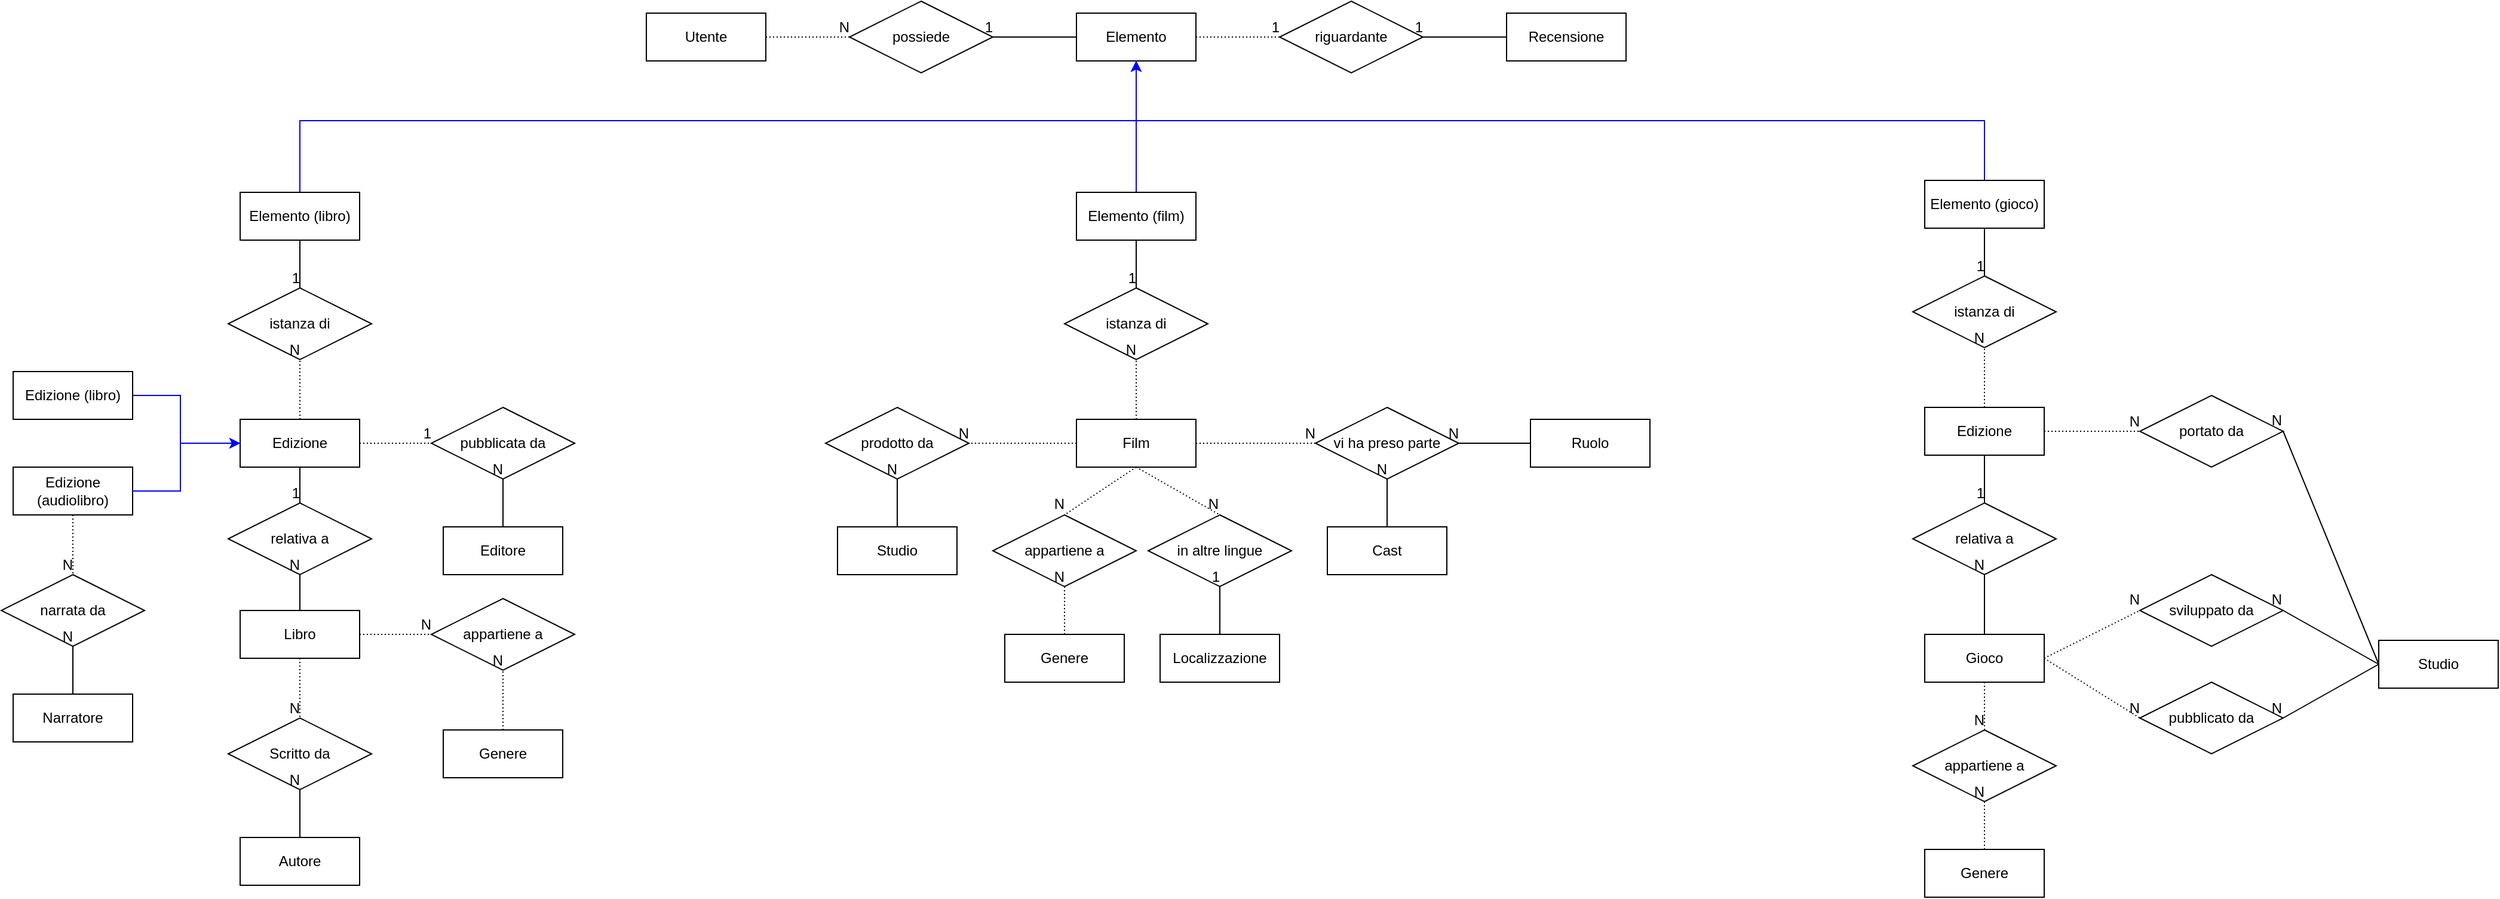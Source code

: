<mxfile version="12.9.3" type="github">
  <diagram id="FoXHVSJyHW5h0L9yU_9n" name="Page-1">
    <mxGraphModel dx="2012" dy="659" grid="1" gridSize="10" guides="1" tooltips="1" connect="1" arrows="1" fold="1" page="1" pageScale="1" pageWidth="827" pageHeight="1169" math="0" shadow="0">
      <root>
        <mxCell id="0" />
        <mxCell id="1" parent="0" />
        <mxCell id="wSKS0dLSjuZj5_SLKuEP-1" value="Utente" style="whiteSpace=wrap;html=1;align=center;" parent="1" vertex="1">
          <mxGeometry x="40" y="50" width="100" height="40" as="geometry" />
        </mxCell>
        <mxCell id="wSKS0dLSjuZj5_SLKuEP-2" value="possiede" style="shape=rhombus;perimeter=rhombusPerimeter;whiteSpace=wrap;html=1;align=center;" parent="1" vertex="1">
          <mxGeometry x="210" y="40" width="120" height="60" as="geometry" />
        </mxCell>
        <mxCell id="wSKS0dLSjuZj5_SLKuEP-3" value="Elemento" style="whiteSpace=wrap;html=1;align=center;" parent="1" vertex="1">
          <mxGeometry x="400" y="50" width="100" height="40" as="geometry" />
        </mxCell>
        <mxCell id="wSKS0dLSjuZj5_SLKuEP-4" style="edgeStyle=orthogonalEdgeStyle;rounded=0;orthogonalLoop=1;jettySize=auto;html=1;exitX=0.5;exitY=0;exitDx=0;exitDy=0;entryX=0.5;entryY=1;entryDx=0;entryDy=0;strokeColor=#0000FF;" parent="1" source="wSKS0dLSjuZj5_SLKuEP-5" target="wSKS0dLSjuZj5_SLKuEP-3" edge="1">
          <mxGeometry relative="1" as="geometry">
            <Array as="points">
              <mxPoint x="-250" y="140" />
              <mxPoint x="450" y="140" />
            </Array>
          </mxGeometry>
        </mxCell>
        <mxCell id="wSKS0dLSjuZj5_SLKuEP-5" value="Elemento (libro)" style="whiteSpace=wrap;html=1;align=center;" parent="1" vertex="1">
          <mxGeometry x="-300" y="200" width="100" height="40" as="geometry" />
        </mxCell>
        <mxCell id="wSKS0dLSjuZj5_SLKuEP-6" style="edgeStyle=orthogonalEdgeStyle;rounded=0;orthogonalLoop=1;jettySize=auto;html=1;exitX=0.5;exitY=0;exitDx=0;exitDy=0;entryX=0.5;entryY=1;entryDx=0;entryDy=0;strokeColor=#0000FF;" parent="1" source="wSKS0dLSjuZj5_SLKuEP-7" target="wSKS0dLSjuZj5_SLKuEP-3" edge="1">
          <mxGeometry relative="1" as="geometry" />
        </mxCell>
        <mxCell id="wSKS0dLSjuZj5_SLKuEP-7" value="Elemento (film)" style="whiteSpace=wrap;html=1;align=center;" parent="1" vertex="1">
          <mxGeometry x="400" y="200" width="100" height="40" as="geometry" />
        </mxCell>
        <mxCell id="wSKS0dLSjuZj5_SLKuEP-8" style="edgeStyle=orthogonalEdgeStyle;rounded=0;orthogonalLoop=1;jettySize=auto;html=1;entryX=0.5;entryY=1;entryDx=0;entryDy=0;strokeColor=#0000FF;" parent="1" source="wSKS0dLSjuZj5_SLKuEP-9" target="wSKS0dLSjuZj5_SLKuEP-3" edge="1">
          <mxGeometry relative="1" as="geometry">
            <mxPoint x="550" y="100" as="targetPoint" />
            <Array as="points">
              <mxPoint x="1160" y="140" />
              <mxPoint x="450" y="140" />
            </Array>
          </mxGeometry>
        </mxCell>
        <mxCell id="wSKS0dLSjuZj5_SLKuEP-9" value="Elemento (gioco)" style="whiteSpace=wrap;html=1;align=center;" parent="1" vertex="1">
          <mxGeometry x="1110" y="190" width="100" height="40" as="geometry" />
        </mxCell>
        <mxCell id="wSKS0dLSjuZj5_SLKuEP-10" value="" style="endArrow=none;html=1;rounded=0;dashed=1;dashPattern=1 2;entryX=0;entryY=0.5;entryDx=0;entryDy=0;exitX=1;exitY=0.5;exitDx=0;exitDy=0;" parent="1" source="wSKS0dLSjuZj5_SLKuEP-1" target="wSKS0dLSjuZj5_SLKuEP-2" edge="1">
          <mxGeometry relative="1" as="geometry">
            <mxPoint x="100" y="170" as="sourcePoint" />
            <mxPoint x="260" y="170" as="targetPoint" />
          </mxGeometry>
        </mxCell>
        <mxCell id="wSKS0dLSjuZj5_SLKuEP-11" value="N" style="resizable=0;html=1;align=right;verticalAlign=bottom;" parent="wSKS0dLSjuZj5_SLKuEP-10" connectable="0" vertex="1">
          <mxGeometry x="1" relative="1" as="geometry" />
        </mxCell>
        <mxCell id="wSKS0dLSjuZj5_SLKuEP-12" value="" style="endArrow=none;html=1;rounded=0;entryX=1;entryY=0.5;entryDx=0;entryDy=0;exitX=0;exitY=0.5;exitDx=0;exitDy=0;" parent="1" source="wSKS0dLSjuZj5_SLKuEP-3" target="wSKS0dLSjuZj5_SLKuEP-2" edge="1">
          <mxGeometry relative="1" as="geometry">
            <mxPoint x="160" y="320" as="sourcePoint" />
            <mxPoint x="320" y="320" as="targetPoint" />
          </mxGeometry>
        </mxCell>
        <mxCell id="wSKS0dLSjuZj5_SLKuEP-13" value="1" style="resizable=0;html=1;align=right;verticalAlign=bottom;" parent="wSKS0dLSjuZj5_SLKuEP-12" connectable="0" vertex="1">
          <mxGeometry x="1" relative="1" as="geometry" />
        </mxCell>
        <mxCell id="wSKS0dLSjuZj5_SLKuEP-14" value="riguardante" style="shape=rhombus;perimeter=rhombusPerimeter;whiteSpace=wrap;html=1;align=center;" parent="1" vertex="1">
          <mxGeometry x="570" y="40" width="120" height="60" as="geometry" />
        </mxCell>
        <mxCell id="wSKS0dLSjuZj5_SLKuEP-15" value="Recensione" style="whiteSpace=wrap;html=1;align=center;" parent="1" vertex="1">
          <mxGeometry x="760" y="50" width="100" height="40" as="geometry" />
        </mxCell>
        <mxCell id="wSKS0dLSjuZj5_SLKuEP-16" value="" style="endArrow=none;html=1;rounded=0;dashed=1;dashPattern=1 2;strokeColor=#000000;entryX=0;entryY=0.5;entryDx=0;entryDy=0;exitX=1;exitY=0.5;exitDx=0;exitDy=0;" parent="1" source="wSKS0dLSjuZj5_SLKuEP-3" target="wSKS0dLSjuZj5_SLKuEP-14" edge="1">
          <mxGeometry relative="1" as="geometry">
            <mxPoint x="350" y="300" as="sourcePoint" />
            <mxPoint x="510" y="300" as="targetPoint" />
          </mxGeometry>
        </mxCell>
        <mxCell id="wSKS0dLSjuZj5_SLKuEP-17" value="1" style="resizable=0;html=1;align=right;verticalAlign=bottom;" parent="wSKS0dLSjuZj5_SLKuEP-16" connectable="0" vertex="1">
          <mxGeometry x="1" relative="1" as="geometry" />
        </mxCell>
        <mxCell id="wSKS0dLSjuZj5_SLKuEP-18" value="" style="endArrow=none;html=1;rounded=0;strokeColor=#000000;entryX=1;entryY=0.5;entryDx=0;entryDy=0;exitX=0;exitY=0.5;exitDx=0;exitDy=0;" parent="1" source="wSKS0dLSjuZj5_SLKuEP-15" target="wSKS0dLSjuZj5_SLKuEP-14" edge="1">
          <mxGeometry relative="1" as="geometry">
            <mxPoint x="350" y="300" as="sourcePoint" />
            <mxPoint x="510" y="300" as="targetPoint" />
          </mxGeometry>
        </mxCell>
        <mxCell id="wSKS0dLSjuZj5_SLKuEP-19" value="1" style="resizable=0;html=1;align=right;verticalAlign=bottom;" parent="wSKS0dLSjuZj5_SLKuEP-18" connectable="0" vertex="1">
          <mxGeometry x="1" relative="1" as="geometry" />
        </mxCell>
        <mxCell id="wSKS0dLSjuZj5_SLKuEP-20" value="Edizione" style="whiteSpace=wrap;html=1;align=center;" parent="1" vertex="1">
          <mxGeometry x="-300" y="390" width="100" height="40" as="geometry" />
        </mxCell>
        <mxCell id="wSKS0dLSjuZj5_SLKuEP-21" value="istanza di" style="shape=rhombus;perimeter=rhombusPerimeter;whiteSpace=wrap;html=1;align=center;" parent="1" vertex="1">
          <mxGeometry x="-310" y="280" width="120" height="60" as="geometry" />
        </mxCell>
        <mxCell id="wSKS0dLSjuZj5_SLKuEP-30" style="edgeStyle=orthogonalEdgeStyle;rounded=0;orthogonalLoop=1;jettySize=auto;html=1;entryX=0;entryY=0.5;entryDx=0;entryDy=0;strokeColor=#0000FF;" parent="1" source="wSKS0dLSjuZj5_SLKuEP-22" target="wSKS0dLSjuZj5_SLKuEP-20" edge="1">
          <mxGeometry relative="1" as="geometry">
            <Array as="points">
              <mxPoint x="-350" y="370" />
              <mxPoint x="-350" y="410" />
            </Array>
          </mxGeometry>
        </mxCell>
        <mxCell id="wSKS0dLSjuZj5_SLKuEP-22" value="Edizione (libro)" style="whiteSpace=wrap;html=1;align=center;" parent="1" vertex="1">
          <mxGeometry x="-490" y="350" width="100" height="40" as="geometry" />
        </mxCell>
        <mxCell id="wSKS0dLSjuZj5_SLKuEP-23" value="Edizione (audiolibro)" style="whiteSpace=wrap;html=1;align=center;" parent="1" vertex="1">
          <mxGeometry x="-490" y="430" width="100" height="40" as="geometry" />
        </mxCell>
        <mxCell id="wSKS0dLSjuZj5_SLKuEP-25" value="" style="endArrow=none;html=1;rounded=0;exitX=0.5;exitY=1;exitDx=0;exitDy=0;entryX=0.5;entryY=0;entryDx=0;entryDy=0;" parent="1" source="wSKS0dLSjuZj5_SLKuEP-5" target="wSKS0dLSjuZj5_SLKuEP-21" edge="1">
          <mxGeometry relative="1" as="geometry">
            <mxPoint x="20" y="370" as="sourcePoint" />
            <mxPoint x="180" y="370" as="targetPoint" />
          </mxGeometry>
        </mxCell>
        <mxCell id="wSKS0dLSjuZj5_SLKuEP-26" value="1" style="resizable=0;html=1;align=right;verticalAlign=bottom;" parent="wSKS0dLSjuZj5_SLKuEP-25" connectable="0" vertex="1">
          <mxGeometry x="1" relative="1" as="geometry" />
        </mxCell>
        <mxCell id="wSKS0dLSjuZj5_SLKuEP-27" value="" style="endArrow=none;html=1;rounded=0;dashed=1;dashPattern=1 2;entryX=0.5;entryY=1;entryDx=0;entryDy=0;exitX=0.5;exitY=0;exitDx=0;exitDy=0;" parent="1" source="wSKS0dLSjuZj5_SLKuEP-20" target="wSKS0dLSjuZj5_SLKuEP-21" edge="1">
          <mxGeometry relative="1" as="geometry">
            <mxPoint x="-250" y="380" as="sourcePoint" />
            <mxPoint x="-80" y="370" as="targetPoint" />
          </mxGeometry>
        </mxCell>
        <mxCell id="wSKS0dLSjuZj5_SLKuEP-28" value="N" style="resizable=0;html=1;align=right;verticalAlign=bottom;" parent="wSKS0dLSjuZj5_SLKuEP-27" connectable="0" vertex="1">
          <mxGeometry x="1" relative="1" as="geometry" />
        </mxCell>
        <mxCell id="wSKS0dLSjuZj5_SLKuEP-34" style="edgeStyle=orthogonalEdgeStyle;rounded=0;orthogonalLoop=1;jettySize=auto;html=1;entryX=0;entryY=0.5;entryDx=0;entryDy=0;exitX=1;exitY=0.5;exitDx=0;exitDy=0;strokeColor=#0000FF;" parent="1" source="wSKS0dLSjuZj5_SLKuEP-23" target="wSKS0dLSjuZj5_SLKuEP-20" edge="1">
          <mxGeometry relative="1" as="geometry">
            <mxPoint x="-140" y="490" as="sourcePoint" />
            <mxPoint x="-90" y="380" as="targetPoint" />
            <Array as="points">
              <mxPoint x="-350" y="450" />
              <mxPoint x="-350" y="410" />
            </Array>
          </mxGeometry>
        </mxCell>
        <mxCell id="wSKS0dLSjuZj5_SLKuEP-36" value="Libro" style="whiteSpace=wrap;html=1;align=center;" parent="1" vertex="1">
          <mxGeometry x="-300" y="550" width="100" height="40" as="geometry" />
        </mxCell>
        <mxCell id="wSKS0dLSjuZj5_SLKuEP-37" value="relativa a" style="shape=rhombus;perimeter=rhombusPerimeter;whiteSpace=wrap;html=1;align=center;" parent="1" vertex="1">
          <mxGeometry x="-310" y="460" width="120" height="60" as="geometry" />
        </mxCell>
        <mxCell id="wSKS0dLSjuZj5_SLKuEP-38" value="" style="endArrow=none;html=1;rounded=0;strokeColor=#000000;entryX=0.5;entryY=1;entryDx=0;entryDy=0;exitX=0.5;exitY=0;exitDx=0;exitDy=0;" parent="1" source="wSKS0dLSjuZj5_SLKuEP-36" target="wSKS0dLSjuZj5_SLKuEP-37" edge="1">
          <mxGeometry relative="1" as="geometry">
            <mxPoint x="-210" y="380" as="sourcePoint" />
            <mxPoint x="-50" y="380" as="targetPoint" />
          </mxGeometry>
        </mxCell>
        <mxCell id="wSKS0dLSjuZj5_SLKuEP-39" value="N" style="resizable=0;html=1;align=right;verticalAlign=bottom;" parent="wSKS0dLSjuZj5_SLKuEP-38" connectable="0" vertex="1">
          <mxGeometry x="1" relative="1" as="geometry" />
        </mxCell>
        <mxCell id="wSKS0dLSjuZj5_SLKuEP-40" value="" style="endArrow=none;html=1;rounded=0;strokeColor=#000000;entryX=0.5;entryY=0;entryDx=0;entryDy=0;exitX=0.5;exitY=1;exitDx=0;exitDy=0;" parent="1" source="wSKS0dLSjuZj5_SLKuEP-20" target="wSKS0dLSjuZj5_SLKuEP-37" edge="1">
          <mxGeometry relative="1" as="geometry">
            <mxPoint x="-210" y="380" as="sourcePoint" />
            <mxPoint x="-50" y="380" as="targetPoint" />
          </mxGeometry>
        </mxCell>
        <mxCell id="wSKS0dLSjuZj5_SLKuEP-41" value="1" style="resizable=0;html=1;align=right;verticalAlign=bottom;" parent="wSKS0dLSjuZj5_SLKuEP-40" connectable="0" vertex="1">
          <mxGeometry x="1" relative="1" as="geometry">
            <mxPoint x="0.03" as="offset" />
          </mxGeometry>
        </mxCell>
        <mxCell id="wSKS0dLSjuZj5_SLKuEP-42" value="Autore" style="whiteSpace=wrap;html=1;align=center;" parent="1" vertex="1">
          <mxGeometry x="-300" y="740" width="100" height="40" as="geometry" />
        </mxCell>
        <mxCell id="wSKS0dLSjuZj5_SLKuEP-43" value="Scritto da" style="shape=rhombus;perimeter=rhombusPerimeter;whiteSpace=wrap;html=1;align=center;" parent="1" vertex="1">
          <mxGeometry x="-310" y="640" width="120" height="60" as="geometry" />
        </mxCell>
        <mxCell id="wSKS0dLSjuZj5_SLKuEP-50" value="" style="endArrow=none;html=1;rounded=0;strokeColor=#000000;entryX=0.5;entryY=1;entryDx=0;entryDy=0;exitX=0.5;exitY=0;exitDx=0;exitDy=0;" parent="1" source="wSKS0dLSjuZj5_SLKuEP-42" target="wSKS0dLSjuZj5_SLKuEP-43" edge="1">
          <mxGeometry relative="1" as="geometry">
            <mxPoint x="-610" y="570" as="sourcePoint" />
            <mxPoint x="-400" y="710" as="targetPoint" />
          </mxGeometry>
        </mxCell>
        <mxCell id="wSKS0dLSjuZj5_SLKuEP-51" value="N" style="resizable=0;html=1;align=right;verticalAlign=bottom;" parent="wSKS0dLSjuZj5_SLKuEP-50" connectable="0" vertex="1">
          <mxGeometry x="1" relative="1" as="geometry" />
        </mxCell>
        <mxCell id="wSKS0dLSjuZj5_SLKuEP-52" value="pubblicata da" style="shape=rhombus;perimeter=rhombusPerimeter;whiteSpace=wrap;html=1;align=center;" parent="1" vertex="1">
          <mxGeometry x="-140" y="380" width="120" height="60" as="geometry" />
        </mxCell>
        <mxCell id="wSKS0dLSjuZj5_SLKuEP-53" value="Editore" style="whiteSpace=wrap;html=1;align=center;" parent="1" vertex="1">
          <mxGeometry x="-130" y="480" width="100" height="40" as="geometry" />
        </mxCell>
        <mxCell id="wSKS0dLSjuZj5_SLKuEP-56" value="" style="endArrow=none;html=1;rounded=0;strokeColor=#000000;entryX=0.5;entryY=1;entryDx=0;entryDy=0;exitX=0.5;exitY=0;exitDx=0;exitDy=0;" parent="1" source="wSKS0dLSjuZj5_SLKuEP-53" target="wSKS0dLSjuZj5_SLKuEP-52" edge="1">
          <mxGeometry relative="1" as="geometry">
            <mxPoint x="-220" y="470" as="sourcePoint" />
            <mxPoint x="-60" y="470" as="targetPoint" />
          </mxGeometry>
        </mxCell>
        <mxCell id="wSKS0dLSjuZj5_SLKuEP-57" value="N" style="resizable=0;html=1;align=right;verticalAlign=bottom;" parent="wSKS0dLSjuZj5_SLKuEP-56" connectable="0" vertex="1">
          <mxGeometry x="1" relative="1" as="geometry" />
        </mxCell>
        <mxCell id="wSKS0dLSjuZj5_SLKuEP-61" value="narrata da" style="shape=rhombus;perimeter=rhombusPerimeter;whiteSpace=wrap;html=1;align=center;strokeColor=#000000;" parent="1" vertex="1">
          <mxGeometry x="-500" y="520" width="120" height="60" as="geometry" />
        </mxCell>
        <mxCell id="wSKS0dLSjuZj5_SLKuEP-62" value="Narratore" style="whiteSpace=wrap;html=1;align=center;strokeColor=#000000;" parent="1" vertex="1">
          <mxGeometry x="-490" y="620" width="100" height="40" as="geometry" />
        </mxCell>
        <mxCell id="wSKS0dLSjuZj5_SLKuEP-65" value="" style="endArrow=none;html=1;rounded=0;strokeColor=#000000;entryX=0.5;entryY=1;entryDx=0;entryDy=0;exitX=0.5;exitY=0;exitDx=0;exitDy=0;" parent="1" source="wSKS0dLSjuZj5_SLKuEP-62" target="wSKS0dLSjuZj5_SLKuEP-61" edge="1">
          <mxGeometry relative="1" as="geometry">
            <mxPoint x="-140" y="440" as="sourcePoint" />
            <mxPoint x="20" y="440" as="targetPoint" />
          </mxGeometry>
        </mxCell>
        <mxCell id="wSKS0dLSjuZj5_SLKuEP-66" value="N" style="resizable=0;html=1;align=right;verticalAlign=bottom;" parent="wSKS0dLSjuZj5_SLKuEP-65" connectable="0" vertex="1">
          <mxGeometry x="1" relative="1" as="geometry" />
        </mxCell>
        <mxCell id="9WjfIcomwn0SEq8MoQgZ-2" value="Edizione" style="whiteSpace=wrap;html=1;align=center;" parent="1" vertex="1">
          <mxGeometry x="1110" y="380" width="100" height="40" as="geometry" />
        </mxCell>
        <mxCell id="9WjfIcomwn0SEq8MoQgZ-3" value="Genere" style="whiteSpace=wrap;html=1;align=center;" parent="1" vertex="1">
          <mxGeometry x="1110" y="750" width="100" height="40" as="geometry" />
        </mxCell>
        <mxCell id="9WjfIcomwn0SEq8MoQgZ-8" value="pubblicato da" style="shape=rhombus;perimeter=rhombusPerimeter;whiteSpace=wrap;html=1;align=center;" parent="1" vertex="1">
          <mxGeometry x="1290" y="610" width="120" height="60" as="geometry" />
        </mxCell>
        <mxCell id="9WjfIcomwn0SEq8MoQgZ-9" value="appartiene a" style="shape=rhombus;perimeter=rhombusPerimeter;whiteSpace=wrap;html=1;align=center;" parent="1" vertex="1">
          <mxGeometry x="1100" y="650" width="120" height="60" as="geometry" />
        </mxCell>
        <mxCell id="9WjfIcomwn0SEq8MoQgZ-10" value="&lt;div&gt;sviluppato da&lt;/div&gt;" style="shape=rhombus;perimeter=rhombusPerimeter;whiteSpace=wrap;html=1;align=center;" parent="1" vertex="1">
          <mxGeometry x="1290" y="520" width="120" height="60" as="geometry" />
        </mxCell>
        <mxCell id="9WjfIcomwn0SEq8MoQgZ-11" value="istanza di" style="shape=rhombus;perimeter=rhombusPerimeter;whiteSpace=wrap;html=1;align=center;" parent="1" vertex="1">
          <mxGeometry x="1100" y="270" width="120" height="60" as="geometry" />
        </mxCell>
        <mxCell id="9WjfIcomwn0SEq8MoQgZ-37" value="Localizzazione" style="whiteSpace=wrap;html=1;align=center;" parent="1" vertex="1">
          <mxGeometry x="470" y="570" width="100" height="40" as="geometry" />
        </mxCell>
        <mxCell id="9WjfIcomwn0SEq8MoQgZ-38" value="Studio" style="whiteSpace=wrap;html=1;align=center;" parent="1" vertex="1">
          <mxGeometry x="200" y="480" width="100" height="40" as="geometry" />
        </mxCell>
        <mxCell id="9WjfIcomwn0SEq8MoQgZ-39" value="Ruolo" style="whiteSpace=wrap;html=1;align=center;" parent="1" vertex="1">
          <mxGeometry x="780" y="390" width="100" height="40" as="geometry" />
        </mxCell>
        <mxCell id="9WjfIcomwn0SEq8MoQgZ-40" value="Cast" style="whiteSpace=wrap;html=1;align=center;" parent="1" vertex="1">
          <mxGeometry x="610" y="480" width="100" height="40" as="geometry" />
        </mxCell>
        <mxCell id="9WjfIcomwn0SEq8MoQgZ-41" value="Genere" style="whiteSpace=wrap;html=1;align=center;" parent="1" vertex="1">
          <mxGeometry x="340" y="570" width="100" height="40" as="geometry" />
        </mxCell>
        <mxCell id="9WjfIcomwn0SEq8MoQgZ-42" value="Film" style="whiteSpace=wrap;html=1;align=center;" parent="1" vertex="1">
          <mxGeometry x="400" y="390" width="100" height="40" as="geometry" />
        </mxCell>
        <mxCell id="9WjfIcomwn0SEq8MoQgZ-48" value="Gioco" style="whiteSpace=wrap;html=1;align=center;" parent="1" vertex="1">
          <mxGeometry x="1110" y="570" width="100" height="40" as="geometry" />
        </mxCell>
        <mxCell id="9WjfIcomwn0SEq8MoQgZ-49" value="relativa a" style="shape=rhombus;perimeter=rhombusPerimeter;whiteSpace=wrap;html=1;align=center;" parent="1" vertex="1">
          <mxGeometry x="1100" y="460" width="120" height="60" as="geometry" />
        </mxCell>
        <mxCell id="9WjfIcomwn0SEq8MoQgZ-74" value="appartiene a" style="shape=rhombus;perimeter=rhombusPerimeter;whiteSpace=wrap;html=1;align=center;" parent="1" vertex="1">
          <mxGeometry x="330" y="470" width="120" height="60" as="geometry" />
        </mxCell>
        <mxCell id="9WjfIcomwn0SEq8MoQgZ-75" value="prodotto da" style="shape=rhombus;perimeter=rhombusPerimeter;whiteSpace=wrap;html=1;align=center;" parent="1" vertex="1">
          <mxGeometry x="190" y="380" width="120" height="60" as="geometry" />
        </mxCell>
        <mxCell id="9WjfIcomwn0SEq8MoQgZ-76" value="istanza di" style="shape=rhombus;perimeter=rhombusPerimeter;whiteSpace=wrap;html=1;align=center;" parent="1" vertex="1">
          <mxGeometry x="390" y="280" width="120" height="60" as="geometry" />
        </mxCell>
        <mxCell id="3FT5CN3qB7AC9nDapubh-1" value="" style="endArrow=none;html=1;rounded=0;dashed=1;dashPattern=1 2;entryX=0.5;entryY=1;entryDx=0;entryDy=0;" parent="1" source="9WjfIcomwn0SEq8MoQgZ-42" target="9WjfIcomwn0SEq8MoQgZ-76" edge="1">
          <mxGeometry relative="1" as="geometry">
            <mxPoint x="390" y="290" as="sourcePoint" />
            <mxPoint x="550" y="290" as="targetPoint" />
          </mxGeometry>
        </mxCell>
        <mxCell id="3FT5CN3qB7AC9nDapubh-2" value="N" style="resizable=0;html=1;align=right;verticalAlign=bottom;" parent="3FT5CN3qB7AC9nDapubh-1" connectable="0" vertex="1">
          <mxGeometry x="1" relative="1" as="geometry" />
        </mxCell>
        <mxCell id="3FT5CN3qB7AC9nDapubh-4" value="" style="endArrow=none;html=1;rounded=0;entryX=0.5;entryY=0;entryDx=0;entryDy=0;exitX=0.5;exitY=1;exitDx=0;exitDy=0;" parent="1" source="wSKS0dLSjuZj5_SLKuEP-7" target="9WjfIcomwn0SEq8MoQgZ-76" edge="1">
          <mxGeometry relative="1" as="geometry">
            <mxPoint x="390" y="290" as="sourcePoint" />
            <mxPoint x="550" y="290" as="targetPoint" />
          </mxGeometry>
        </mxCell>
        <mxCell id="3FT5CN3qB7AC9nDapubh-5" value="1" style="resizable=0;html=1;align=right;verticalAlign=bottom;" parent="3FT5CN3qB7AC9nDapubh-4" connectable="0" vertex="1">
          <mxGeometry x="1" relative="1" as="geometry" />
        </mxCell>
        <mxCell id="3FT5CN3qB7AC9nDapubh-8" value="" style="endArrow=none;html=1;rounded=0;entryX=0.5;entryY=1;entryDx=0;entryDy=0;exitX=0.5;exitY=0;exitDx=0;exitDy=0;" parent="1" source="9WjfIcomwn0SEq8MoQgZ-38" target="9WjfIcomwn0SEq8MoQgZ-75" edge="1">
          <mxGeometry relative="1" as="geometry">
            <mxPoint x="380" y="390" as="sourcePoint" />
            <mxPoint x="540" y="390" as="targetPoint" />
          </mxGeometry>
        </mxCell>
        <mxCell id="3FT5CN3qB7AC9nDapubh-9" value="N" style="resizable=0;html=1;align=right;verticalAlign=bottom;" parent="3FT5CN3qB7AC9nDapubh-8" connectable="0" vertex="1">
          <mxGeometry x="1" relative="1" as="geometry" />
        </mxCell>
        <mxCell id="3FT5CN3qB7AC9nDapubh-14" value="" style="endArrow=none;html=1;rounded=0;dashed=1;dashPattern=1 2;entryX=0.5;entryY=0;entryDx=0;entryDy=0;exitX=0.5;exitY=1;exitDx=0;exitDy=0;" parent="1" source="9WjfIcomwn0SEq8MoQgZ-42" target="9WjfIcomwn0SEq8MoQgZ-74" edge="1">
          <mxGeometry relative="1" as="geometry">
            <mxPoint x="160" y="510" as="sourcePoint" />
            <mxPoint x="320" y="510" as="targetPoint" />
          </mxGeometry>
        </mxCell>
        <mxCell id="3FT5CN3qB7AC9nDapubh-15" value="N" style="resizable=0;html=1;align=right;verticalAlign=bottom;" parent="3FT5CN3qB7AC9nDapubh-14" connectable="0" vertex="1">
          <mxGeometry x="1" relative="1" as="geometry" />
        </mxCell>
        <mxCell id="3FT5CN3qB7AC9nDapubh-24" value="vi ha preso parte" style="shape=rhombus;perimeter=rhombusPerimeter;whiteSpace=wrap;html=1;align=center;strokeColor=#000000;" parent="1" vertex="1">
          <mxGeometry x="600" y="380" width="120" height="60" as="geometry" />
        </mxCell>
        <mxCell id="3FT5CN3qB7AC9nDapubh-26" value="Genere" style="whiteSpace=wrap;html=1;align=center;" parent="1" vertex="1">
          <mxGeometry x="-130" y="650" width="100" height="40" as="geometry" />
        </mxCell>
        <mxCell id="3FT5CN3qB7AC9nDapubh-27" value="appartiene a" style="shape=rhombus;perimeter=rhombusPerimeter;whiteSpace=wrap;html=1;align=center;" parent="1" vertex="1">
          <mxGeometry x="-140" y="540" width="120" height="60" as="geometry" />
        </mxCell>
        <mxCell id="3FT5CN3qB7AC9nDapubh-28" value="" style="endArrow=none;html=1;rounded=0;dashed=1;dashPattern=1 2;entryX=0;entryY=0.5;entryDx=0;entryDy=0;exitX=1;exitY=0.5;exitDx=0;exitDy=0;" parent="1" source="wSKS0dLSjuZj5_SLKuEP-36" target="3FT5CN3qB7AC9nDapubh-27" edge="1">
          <mxGeometry relative="1" as="geometry">
            <mxPoint x="-70" y="640" as="sourcePoint" />
            <mxPoint x="-200" y="660" as="targetPoint" />
          </mxGeometry>
        </mxCell>
        <mxCell id="3FT5CN3qB7AC9nDapubh-29" value="N" style="resizable=0;html=1;align=right;verticalAlign=bottom;" parent="3FT5CN3qB7AC9nDapubh-28" connectable="0" vertex="1">
          <mxGeometry x="1" relative="1" as="geometry" />
        </mxCell>
        <mxCell id="3FT5CN3qB7AC9nDapubh-43" value="" style="endArrow=none;html=1;rounded=0;exitX=0;exitY=0.5;exitDx=0;exitDy=0;entryX=1;entryY=0.5;entryDx=0;entryDy=0;" parent="1" source="9WjfIcomwn0SEq8MoQgZ-39" target="3FT5CN3qB7AC9nDapubh-24" edge="1">
          <mxGeometry relative="1" as="geometry">
            <mxPoint x="570" y="720" as="sourcePoint" />
            <mxPoint x="730" y="720" as="targetPoint" />
          </mxGeometry>
        </mxCell>
        <mxCell id="3FT5CN3qB7AC9nDapubh-44" value="N" style="resizable=0;html=1;align=right;verticalAlign=bottom;" parent="3FT5CN3qB7AC9nDapubh-43" connectable="0" vertex="1">
          <mxGeometry x="1" relative="1" as="geometry" />
        </mxCell>
        <mxCell id="3FT5CN3qB7AC9nDapubh-45" value="in altre lingue" style="shape=rhombus;perimeter=rhombusPerimeter;whiteSpace=wrap;html=1;align=center;" parent="1" vertex="1">
          <mxGeometry x="460" y="470" width="120" height="60" as="geometry" />
        </mxCell>
        <mxCell id="3FT5CN3qB7AC9nDapubh-50" value="" style="endArrow=none;html=1;rounded=0;dashed=1;dashPattern=1 2;exitX=0.5;exitY=1;exitDx=0;exitDy=0;entryX=0.5;entryY=0;entryDx=0;entryDy=0;" parent="1" source="9WjfIcomwn0SEq8MoQgZ-42" target="3FT5CN3qB7AC9nDapubh-45" edge="1">
          <mxGeometry relative="1" as="geometry">
            <mxPoint x="240" y="720" as="sourcePoint" />
            <mxPoint x="400" y="720" as="targetPoint" />
          </mxGeometry>
        </mxCell>
        <mxCell id="3FT5CN3qB7AC9nDapubh-51" value="N" style="resizable=0;html=1;align=right;verticalAlign=bottom;" parent="3FT5CN3qB7AC9nDapubh-50" connectable="0" vertex="1">
          <mxGeometry x="1" relative="1" as="geometry" />
        </mxCell>
        <mxCell id="3FT5CN3qB7AC9nDapubh-52" value="" style="endArrow=none;html=1;rounded=0;entryX=0.5;entryY=1;entryDx=0;entryDy=0;exitX=0.5;exitY=0;exitDx=0;exitDy=0;" parent="1" source="9WjfIcomwn0SEq8MoQgZ-37" target="3FT5CN3qB7AC9nDapubh-45" edge="1">
          <mxGeometry relative="1" as="geometry">
            <mxPoint x="160" y="690" as="sourcePoint" />
            <mxPoint x="320" y="690" as="targetPoint" />
          </mxGeometry>
        </mxCell>
        <mxCell id="3FT5CN3qB7AC9nDapubh-53" value="1" style="resizable=0;html=1;align=right;verticalAlign=bottom;" parent="3FT5CN3qB7AC9nDapubh-52" connectable="0" vertex="1">
          <mxGeometry x="1" relative="1" as="geometry" />
        </mxCell>
        <mxCell id="3FT5CN3qB7AC9nDapubh-55" value="" style="endArrow=none;html=1;rounded=0;exitX=0.5;exitY=1;exitDx=0;exitDy=0;entryX=0.5;entryY=0;entryDx=0;entryDy=0;" parent="1" source="wSKS0dLSjuZj5_SLKuEP-9" target="9WjfIcomwn0SEq8MoQgZ-11" edge="1">
          <mxGeometry relative="1" as="geometry">
            <mxPoint x="870" y="310" as="sourcePoint" />
            <mxPoint x="1030" y="310" as="targetPoint" />
          </mxGeometry>
        </mxCell>
        <mxCell id="3FT5CN3qB7AC9nDapubh-56" value="1" style="resizable=0;html=1;align=right;verticalAlign=bottom;" parent="3FT5CN3qB7AC9nDapubh-55" connectable="0" vertex="1">
          <mxGeometry x="1" relative="1" as="geometry" />
        </mxCell>
        <mxCell id="3FT5CN3qB7AC9nDapubh-57" value="" style="endArrow=none;html=1;rounded=0;dashed=1;dashPattern=1 2;entryX=0.5;entryY=1;entryDx=0;entryDy=0;exitX=0.5;exitY=0;exitDx=0;exitDy=0;" parent="1" source="9WjfIcomwn0SEq8MoQgZ-2" target="9WjfIcomwn0SEq8MoQgZ-11" edge="1">
          <mxGeometry relative="1" as="geometry">
            <mxPoint x="870" y="310" as="sourcePoint" />
            <mxPoint x="1030" y="310" as="targetPoint" />
          </mxGeometry>
        </mxCell>
        <mxCell id="3FT5CN3qB7AC9nDapubh-58" value="N" style="resizable=0;html=1;align=right;verticalAlign=bottom;" parent="3FT5CN3qB7AC9nDapubh-57" connectable="0" vertex="1">
          <mxGeometry x="1" relative="1" as="geometry" />
        </mxCell>
        <mxCell id="3FT5CN3qB7AC9nDapubh-62" value="" style="endArrow=none;html=1;rounded=0;entryX=0.5;entryY=0;entryDx=0;entryDy=0;exitX=0.5;exitY=1;exitDx=0;exitDy=0;" parent="1" source="9WjfIcomwn0SEq8MoQgZ-2" target="9WjfIcomwn0SEq8MoQgZ-49" edge="1">
          <mxGeometry relative="1" as="geometry">
            <mxPoint x="650" y="710" as="sourcePoint" />
            <mxPoint x="810" y="710" as="targetPoint" />
          </mxGeometry>
        </mxCell>
        <mxCell id="3FT5CN3qB7AC9nDapubh-63" value="1" style="resizable=0;html=1;align=right;verticalAlign=bottom;" parent="3FT5CN3qB7AC9nDapubh-62" connectable="0" vertex="1">
          <mxGeometry x="1" relative="1" as="geometry" />
        </mxCell>
        <mxCell id="3FT5CN3qB7AC9nDapubh-65" value="" style="endArrow=none;html=1;rounded=0;entryX=0.5;entryY=1;entryDx=0;entryDy=0;exitX=0.5;exitY=0;exitDx=0;exitDy=0;" parent="1" source="9WjfIcomwn0SEq8MoQgZ-48" target="9WjfIcomwn0SEq8MoQgZ-49" edge="1">
          <mxGeometry relative="1" as="geometry">
            <mxPoint x="960" y="540" as="sourcePoint" />
            <mxPoint x="1120" y="540" as="targetPoint" />
          </mxGeometry>
        </mxCell>
        <mxCell id="3FT5CN3qB7AC9nDapubh-66" value="N" style="resizable=0;html=1;align=right;verticalAlign=bottom;" parent="3FT5CN3qB7AC9nDapubh-65" connectable="0" vertex="1">
          <mxGeometry x="1" relative="1" as="geometry" />
        </mxCell>
        <mxCell id="3FT5CN3qB7AC9nDapubh-77" value="portato da" style="shape=rhombus;perimeter=rhombusPerimeter;whiteSpace=wrap;html=1;align=center;strokeColor=#000000;" parent="1" vertex="1">
          <mxGeometry x="1290" y="370" width="120" height="60" as="geometry" />
        </mxCell>
        <mxCell id="3FT5CN3qB7AC9nDapubh-80" value="Studio" style="whiteSpace=wrap;html=1;align=center;strokeColor=#000000;" parent="1" vertex="1">
          <mxGeometry x="1490" y="575" width="100" height="40" as="geometry" />
        </mxCell>
        <mxCell id="3FT5CN3qB7AC9nDapubh-81" value="" style="endArrow=none;html=1;rounded=0;entryX=1;entryY=0.5;entryDx=0;entryDy=0;exitX=0;exitY=0.5;exitDx=0;exitDy=0;" parent="1" source="3FT5CN3qB7AC9nDapubh-80" target="3FT5CN3qB7AC9nDapubh-77" edge="1">
          <mxGeometry relative="1" as="geometry">
            <mxPoint x="1440" y="530" as="sourcePoint" />
            <mxPoint x="1600" y="530" as="targetPoint" />
          </mxGeometry>
        </mxCell>
        <mxCell id="3FT5CN3qB7AC9nDapubh-82" value="N" style="resizable=0;html=1;align=right;verticalAlign=bottom;" parent="3FT5CN3qB7AC9nDapubh-81" connectable="0" vertex="1">
          <mxGeometry x="1" relative="1" as="geometry" />
        </mxCell>
        <mxCell id="3FT5CN3qB7AC9nDapubh-85" value="" style="endArrow=none;html=1;rounded=0;entryX=1;entryY=0.5;entryDx=0;entryDy=0;exitX=0;exitY=0.5;exitDx=0;exitDy=0;" parent="1" source="3FT5CN3qB7AC9nDapubh-80" target="9WjfIcomwn0SEq8MoQgZ-10" edge="1">
          <mxGeometry relative="1" as="geometry">
            <mxPoint x="1481" y="500" as="sourcePoint" />
            <mxPoint x="1401" y="500" as="targetPoint" />
          </mxGeometry>
        </mxCell>
        <mxCell id="3FT5CN3qB7AC9nDapubh-86" value="N" style="resizable=0;html=1;align=right;verticalAlign=bottom;" parent="3FT5CN3qB7AC9nDapubh-85" connectable="0" vertex="1">
          <mxGeometry x="1" relative="1" as="geometry" />
        </mxCell>
        <mxCell id="3FT5CN3qB7AC9nDapubh-90" value="" style="endArrow=none;html=1;rounded=0;entryX=1;entryY=0.5;entryDx=0;entryDy=0;exitX=0;exitY=0.5;exitDx=0;exitDy=0;" parent="1" source="3FT5CN3qB7AC9nDapubh-80" target="9WjfIcomwn0SEq8MoQgZ-8" edge="1">
          <mxGeometry relative="1" as="geometry">
            <mxPoint x="1490" y="620" as="sourcePoint" />
            <mxPoint x="1410" y="620" as="targetPoint" />
          </mxGeometry>
        </mxCell>
        <mxCell id="3FT5CN3qB7AC9nDapubh-91" value="N" style="resizable=0;html=1;align=right;verticalAlign=bottom;" parent="3FT5CN3qB7AC9nDapubh-90" connectable="0" vertex="1">
          <mxGeometry x="1" relative="1" as="geometry" />
        </mxCell>
        <mxCell id="3FT5CN3qB7AC9nDapubh-92" value="" style="endArrow=none;html=1;rounded=0;dashed=1;dashPattern=1 2;entryX=0.5;entryY=0;entryDx=0;entryDy=0;exitX=0.5;exitY=1;exitDx=0;exitDy=0;" parent="1" source="9WjfIcomwn0SEq8MoQgZ-48" target="9WjfIcomwn0SEq8MoQgZ-9" edge="1">
          <mxGeometry relative="1" as="geometry">
            <mxPoint x="1040" y="710" as="sourcePoint" />
            <mxPoint x="1200" y="710" as="targetPoint" />
          </mxGeometry>
        </mxCell>
        <mxCell id="3FT5CN3qB7AC9nDapubh-93" value="N" style="resizable=0;html=1;align=right;verticalAlign=bottom;" parent="3FT5CN3qB7AC9nDapubh-92" connectable="0" vertex="1">
          <mxGeometry x="1" relative="1" as="geometry" />
        </mxCell>
        <mxCell id="3FT5CN3qB7AC9nDapubh-94" value="" style="endArrow=none;html=1;rounded=0;dashed=1;dashPattern=1 2;entryX=0.5;entryY=1;entryDx=0;entryDy=0;exitX=0.5;exitY=0;exitDx=0;exitDy=0;" parent="1" source="9WjfIcomwn0SEq8MoQgZ-41" target="9WjfIcomwn0SEq8MoQgZ-74" edge="1">
          <mxGeometry relative="1" as="geometry">
            <mxPoint x="230" y="540" as="sourcePoint" />
            <mxPoint x="390" y="540" as="targetPoint" />
          </mxGeometry>
        </mxCell>
        <mxCell id="3FT5CN3qB7AC9nDapubh-95" value="N" style="resizable=0;html=1;align=right;verticalAlign=bottom;" parent="3FT5CN3qB7AC9nDapubh-94" connectable="0" vertex="1">
          <mxGeometry x="1" relative="1" as="geometry" />
        </mxCell>
        <mxCell id="3FT5CN3qB7AC9nDapubh-96" value="" style="endArrow=none;html=1;rounded=0;dashed=1;dashPattern=1 2;exitX=0.5;exitY=0;exitDx=0;exitDy=0;entryX=0.5;entryY=1;entryDx=0;entryDy=0;" parent="1" source="3FT5CN3qB7AC9nDapubh-26" target="3FT5CN3qB7AC9nDapubh-27" edge="1">
          <mxGeometry relative="1" as="geometry">
            <mxPoint x="-10" y="630" as="sourcePoint" />
            <mxPoint x="150" y="630" as="targetPoint" />
          </mxGeometry>
        </mxCell>
        <mxCell id="3FT5CN3qB7AC9nDapubh-97" value="N" style="resizable=0;html=1;align=right;verticalAlign=bottom;" parent="3FT5CN3qB7AC9nDapubh-96" connectable="0" vertex="1">
          <mxGeometry x="1" relative="1" as="geometry" />
        </mxCell>
        <mxCell id="3FT5CN3qB7AC9nDapubh-98" value="" style="endArrow=none;html=1;rounded=0;dashed=1;dashPattern=1 2;entryX=0.5;entryY=1;entryDx=0;entryDy=0;exitX=0.5;exitY=0;exitDx=0;exitDy=0;" parent="1" source="9WjfIcomwn0SEq8MoQgZ-3" target="9WjfIcomwn0SEq8MoQgZ-9" edge="1">
          <mxGeometry relative="1" as="geometry">
            <mxPoint x="920" y="530" as="sourcePoint" />
            <mxPoint x="1080" y="530" as="targetPoint" />
          </mxGeometry>
        </mxCell>
        <mxCell id="3FT5CN3qB7AC9nDapubh-99" value="N" style="resizable=0;html=1;align=right;verticalAlign=bottom;" parent="3FT5CN3qB7AC9nDapubh-98" connectable="0" vertex="1">
          <mxGeometry x="1" relative="1" as="geometry" />
        </mxCell>
        <mxCell id="C1PEOORO9xzumL7NCvcs-127" value="" style="endArrow=none;html=1;rounded=0;entryX=0.5;entryY=1;entryDx=0;entryDy=0;" edge="1" parent="1" source="9WjfIcomwn0SEq8MoQgZ-40" target="3FT5CN3qB7AC9nDapubh-24">
          <mxGeometry relative="1" as="geometry">
            <mxPoint x="580" y="300" as="sourcePoint" />
            <mxPoint x="740" y="300" as="targetPoint" />
          </mxGeometry>
        </mxCell>
        <mxCell id="C1PEOORO9xzumL7NCvcs-128" value="N" style="resizable=0;html=1;align=right;verticalAlign=bottom;" connectable="0" vertex="1" parent="C1PEOORO9xzumL7NCvcs-127">
          <mxGeometry x="1" relative="1" as="geometry" />
        </mxCell>
        <mxCell id="C1PEOORO9xzumL7NCvcs-129" value="" style="endArrow=none;html=1;rounded=0;dashed=1;dashPattern=1 2;entryX=0.5;entryY=0;entryDx=0;entryDy=0;exitX=0.5;exitY=1;exitDx=0;exitDy=0;" edge="1" parent="1" source="wSKS0dLSjuZj5_SLKuEP-23" target="wSKS0dLSjuZj5_SLKuEP-61">
          <mxGeometry relative="1" as="geometry">
            <mxPoint x="-320" y="420" as="sourcePoint" />
            <mxPoint x="-160" y="420" as="targetPoint" />
          </mxGeometry>
        </mxCell>
        <mxCell id="C1PEOORO9xzumL7NCvcs-130" value="N" style="resizable=0;html=1;align=right;verticalAlign=bottom;" connectable="0" vertex="1" parent="C1PEOORO9xzumL7NCvcs-129">
          <mxGeometry x="1" relative="1" as="geometry" />
        </mxCell>
        <mxCell id="C1PEOORO9xzumL7NCvcs-131" value="" style="endArrow=none;html=1;rounded=0;dashed=1;dashPattern=1 2;exitX=0.5;exitY=1;exitDx=0;exitDy=0;entryX=0.5;entryY=0;entryDx=0;entryDy=0;" edge="1" parent="1" source="wSKS0dLSjuZj5_SLKuEP-36" target="wSKS0dLSjuZj5_SLKuEP-43">
          <mxGeometry relative="1" as="geometry">
            <mxPoint x="-160" y="670" as="sourcePoint" />
            <mxPoint y="670" as="targetPoint" />
          </mxGeometry>
        </mxCell>
        <mxCell id="C1PEOORO9xzumL7NCvcs-132" value="N" style="resizable=0;html=1;align=right;verticalAlign=bottom;" connectable="0" vertex="1" parent="C1PEOORO9xzumL7NCvcs-131">
          <mxGeometry x="1" relative="1" as="geometry" />
        </mxCell>
        <mxCell id="C1PEOORO9xzumL7NCvcs-133" value="" style="endArrow=none;html=1;rounded=0;dashed=1;dashPattern=1 2;entryX=1;entryY=0.5;entryDx=0;entryDy=0;exitX=0;exitY=0.5;exitDx=0;exitDy=0;" edge="1" parent="1" source="9WjfIcomwn0SEq8MoQgZ-42" target="9WjfIcomwn0SEq8MoQgZ-75">
          <mxGeometry relative="1" as="geometry">
            <mxPoint x="320" y="340" as="sourcePoint" />
            <mxPoint x="480" y="340" as="targetPoint" />
          </mxGeometry>
        </mxCell>
        <mxCell id="C1PEOORO9xzumL7NCvcs-134" value="N" style="resizable=0;html=1;align=right;verticalAlign=bottom;" connectable="0" vertex="1" parent="C1PEOORO9xzumL7NCvcs-133">
          <mxGeometry x="1" relative="1" as="geometry" />
        </mxCell>
        <mxCell id="C1PEOORO9xzumL7NCvcs-135" value="" style="endArrow=none;html=1;rounded=0;dashed=1;dashPattern=1 2;entryX=0;entryY=0.5;entryDx=0;entryDy=0;exitX=1;exitY=0.5;exitDx=0;exitDy=0;" edge="1" parent="1" source="9WjfIcomwn0SEq8MoQgZ-42" target="3FT5CN3qB7AC9nDapubh-24">
          <mxGeometry relative="1" as="geometry">
            <mxPoint x="420" y="380" as="sourcePoint" />
            <mxPoint x="580" y="380" as="targetPoint" />
          </mxGeometry>
        </mxCell>
        <mxCell id="C1PEOORO9xzumL7NCvcs-136" value="N" style="resizable=0;html=1;align=right;verticalAlign=bottom;" connectable="0" vertex="1" parent="C1PEOORO9xzumL7NCvcs-135">
          <mxGeometry x="1" relative="1" as="geometry" />
        </mxCell>
        <mxCell id="C1PEOORO9xzumL7NCvcs-140" value="" style="endArrow=none;html=1;rounded=0;dashed=1;dashPattern=1 2;entryX=0;entryY=0.5;entryDx=0;entryDy=0;exitX=1;exitY=0.5;exitDx=0;exitDy=0;" edge="1" parent="1" source="9WjfIcomwn0SEq8MoQgZ-48" target="9WjfIcomwn0SEq8MoQgZ-8">
          <mxGeometry relative="1" as="geometry">
            <mxPoint x="1090" y="700" as="sourcePoint" />
            <mxPoint x="1250" y="700" as="targetPoint" />
          </mxGeometry>
        </mxCell>
        <mxCell id="C1PEOORO9xzumL7NCvcs-141" value="N" style="resizable=0;html=1;align=right;verticalAlign=bottom;" connectable="0" vertex="1" parent="C1PEOORO9xzumL7NCvcs-140">
          <mxGeometry x="1" relative="1" as="geometry" />
        </mxCell>
        <mxCell id="C1PEOORO9xzumL7NCvcs-142" value="" style="endArrow=none;html=1;rounded=0;dashed=1;dashPattern=1 2;exitX=1;exitY=0.5;exitDx=0;exitDy=0;entryX=0;entryY=0.5;entryDx=0;entryDy=0;" edge="1" parent="1" source="9WjfIcomwn0SEq8MoQgZ-48" target="9WjfIcomwn0SEq8MoQgZ-10">
          <mxGeometry relative="1" as="geometry">
            <mxPoint x="1090" y="700" as="sourcePoint" />
            <mxPoint x="1250" y="700" as="targetPoint" />
          </mxGeometry>
        </mxCell>
        <mxCell id="C1PEOORO9xzumL7NCvcs-143" value="N" style="resizable=0;html=1;align=right;verticalAlign=bottom;" connectable="0" vertex="1" parent="C1PEOORO9xzumL7NCvcs-142">
          <mxGeometry x="1" relative="1" as="geometry" />
        </mxCell>
        <mxCell id="C1PEOORO9xzumL7NCvcs-144" value="" style="endArrow=none;html=1;rounded=0;dashed=1;dashPattern=1 2;entryX=0;entryY=0.5;entryDx=0;entryDy=0;exitX=1;exitY=0.5;exitDx=0;exitDy=0;" edge="1" parent="1" source="9WjfIcomwn0SEq8MoQgZ-2" target="3FT5CN3qB7AC9nDapubh-77">
          <mxGeometry relative="1" as="geometry">
            <mxPoint x="1110" y="540" as="sourcePoint" />
            <mxPoint x="1270" y="540" as="targetPoint" />
          </mxGeometry>
        </mxCell>
        <mxCell id="C1PEOORO9xzumL7NCvcs-145" value="N" style="resizable=0;html=1;align=right;verticalAlign=bottom;" connectable="0" vertex="1" parent="C1PEOORO9xzumL7NCvcs-144">
          <mxGeometry x="1" relative="1" as="geometry" />
        </mxCell>
        <mxCell id="C1PEOORO9xzumL7NCvcs-146" value="" style="endArrow=none;html=1;rounded=0;dashed=1;dashPattern=1 2;entryX=0;entryY=0.5;entryDx=0;entryDy=0;exitX=1;exitY=0.5;exitDx=0;exitDy=0;" edge="1" parent="1" source="wSKS0dLSjuZj5_SLKuEP-20" target="wSKS0dLSjuZj5_SLKuEP-52">
          <mxGeometry relative="1" as="geometry">
            <mxPoint x="20" y="510" as="sourcePoint" />
            <mxPoint x="180" y="510" as="targetPoint" />
          </mxGeometry>
        </mxCell>
        <mxCell id="C1PEOORO9xzumL7NCvcs-147" value="1" style="resizable=0;html=1;align=right;verticalAlign=bottom;" connectable="0" vertex="1" parent="C1PEOORO9xzumL7NCvcs-146">
          <mxGeometry x="1" relative="1" as="geometry" />
        </mxCell>
      </root>
    </mxGraphModel>
  </diagram>
</mxfile>
